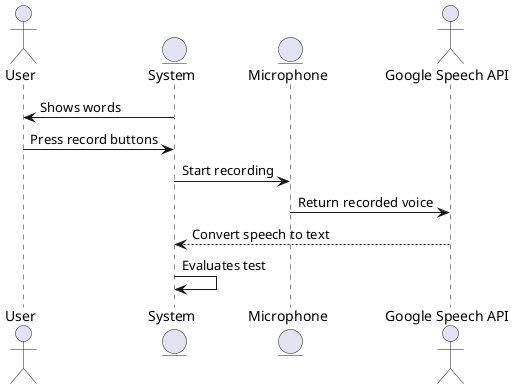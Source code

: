 @startuml word
actor User as user
entity System as system
entity Microphone as mic
actor "Google Speech API" as google

user <- system: Shows words
user -> system: Press record buttons
system -> mic: Start recording 
mic -> google: Return recorded voice
system <-- google: Convert speech to text
system -> system: Evaluates test
@enduml

